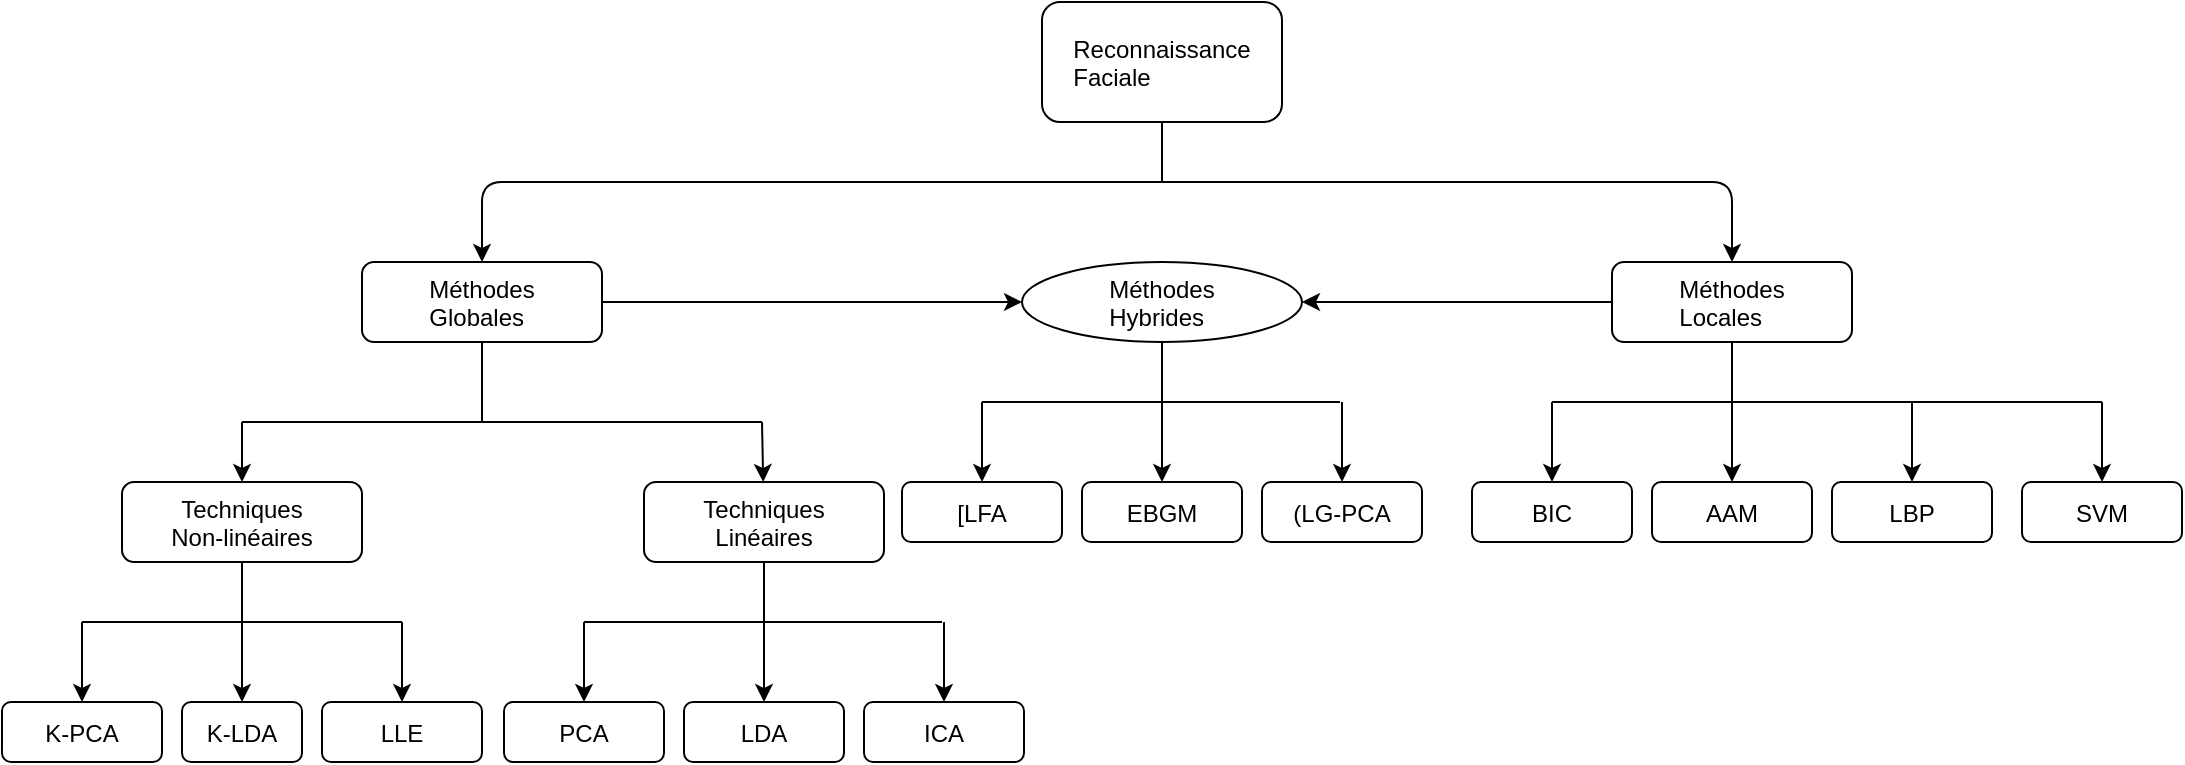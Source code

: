 <mxfile>
    <diagram id="ZP2gKDGlupzgjB8xruIG" name="Page-1">
        <mxGraphModel dx="1561" dy="657" grid="0" gridSize="10" guides="1" tooltips="1" connect="1" arrows="1" fold="1" page="1" pageScale="1" pageWidth="827" pageHeight="1169" background="#ffffff" math="0" shadow="0">
            <root>
                <mxCell id="0"/>
                <mxCell id="1" parent="0"/>
                <mxCell id="3" value="&lt;p style=&quot;margin: 0px; font-variant-numeric: normal; font-variant-east-asian: normal; font-stretch: normal; line-height: normal; text-align: start;&quot; class=&quot;p1&quot;&gt;&lt;font&gt;Reconnaissance&lt;/font&gt;&lt;/p&gt;&lt;p style=&quot;margin: 0px; font-variant-numeric: normal; font-variant-east-asian: normal; font-stretch: normal; line-height: normal; text-align: start;&quot; class=&quot;p1&quot;&gt;&lt;font&gt;Faciale&lt;/font&gt;&lt;/p&gt;" style="rounded=1;whiteSpace=wrap;html=1;labelBackgroundColor=none;labelBorderColor=none;fillColor=none;strokeColor=#000000;fontColor=#000000;" vertex="1" parent="1">
                    <mxGeometry x="300" y="20" width="120" height="60" as="geometry"/>
                </mxCell>
                <mxCell id="5" value="" style="endArrow=none;html=1;fontColor=#000000;entryX=0.5;entryY=1;entryDx=0;entryDy=0;labelBackgroundColor=none;labelBorderColor=none;fillColor=none;strokeColor=#000000;" edge="1" parent="1" target="3">
                    <mxGeometry width="50" height="50" relative="1" as="geometry">
                        <mxPoint x="360" y="110" as="sourcePoint"/>
                        <mxPoint x="485" y="190" as="targetPoint"/>
                    </mxGeometry>
                </mxCell>
                <mxCell id="7" value="" style="endArrow=none;html=1;fontColor=#000000;labelBackgroundColor=none;labelBorderColor=none;fillColor=none;strokeColor=#000000;" edge="1" parent="1">
                    <mxGeometry width="50" height="50" relative="1" as="geometry">
                        <mxPoint x="80" y="110" as="sourcePoint"/>
                        <mxPoint x="520" y="110" as="targetPoint"/>
                        <Array as="points">
                            <mxPoint x="300" y="110"/>
                        </Array>
                    </mxGeometry>
                </mxCell>
                <mxCell id="8" value="" style="endArrow=classic;html=1;fontColor=#000000;entryX=0.5;entryY=0;entryDx=0;entryDy=0;labelBackgroundColor=none;labelBorderColor=none;fillColor=none;strokeColor=#000000;" edge="1" parent="1" target="11">
                    <mxGeometry width="50" height="50" relative="1" as="geometry">
                        <mxPoint x="80" y="110" as="sourcePoint"/>
                        <mxPoint x="200" y="130" as="targetPoint"/>
                        <Array as="points">
                            <mxPoint x="20" y="110"/>
                        </Array>
                    </mxGeometry>
                </mxCell>
                <mxCell id="13" value="" style="edgeStyle=none;html=1;fontColor=#000000;labelBackgroundColor=none;labelBorderColor=none;fillColor=none;strokeColor=#000000;" edge="1" parent="1" source="11" target="12">
                    <mxGeometry relative="1" as="geometry"/>
                </mxCell>
                <mxCell id="17" value="" style="edgeStyle=none;html=1;fontColor=#000000;entryX=0.5;entryY=0;entryDx=0;entryDy=0;labelBackgroundColor=none;labelBorderColor=none;fillColor=none;strokeColor=#000000;" edge="1" parent="1" target="16">
                    <mxGeometry relative="1" as="geometry">
                        <mxPoint x="-100" y="230" as="sourcePoint"/>
                        <mxPoint x="-60" y="270" as="targetPoint"/>
                    </mxGeometry>
                </mxCell>
                <mxCell id="19" value="" style="edgeStyle=none;html=1;fontColor=#000000;labelBackgroundColor=none;labelBorderColor=none;fillColor=none;strokeColor=#000000;" edge="1" parent="1" target="18">
                    <mxGeometry relative="1" as="geometry">
                        <mxPoint x="160" y="230" as="sourcePoint"/>
                    </mxGeometry>
                </mxCell>
                <mxCell id="11" value="&lt;p style=&quot;margin: 0px; font-variant-numeric: normal; font-variant-east-asian: normal; font-stretch: normal; line-height: normal; text-align: start;&quot; class=&quot;p1&quot;&gt;Méthodes&lt;/p&gt;&lt;p style=&quot;margin: 0px; font-variant-numeric: normal; font-variant-east-asian: normal; font-stretch: normal; line-height: normal; text-align: start;&quot; class=&quot;p1&quot;&gt;Globales&lt;/p&gt;" style="rounded=1;whiteSpace=wrap;html=1;labelBackgroundColor=none;labelBorderColor=none;fillColor=none;strokeColor=#000000;fontColor=#000000;" vertex="1" parent="1">
                    <mxGeometry x="-40" y="150" width="120" height="40" as="geometry"/>
                </mxCell>
                <mxCell id="12" value="&lt;p style=&quot;margin: 0px; font-variant-numeric: normal; font-variant-east-asian: normal; font-stretch: normal; line-height: normal; text-align: start;&quot; class=&quot;p1&quot;&gt;Méthodes&lt;/p&gt;&lt;p style=&quot;margin: 0px; font-variant-numeric: normal; font-variant-east-asian: normal; font-stretch: normal; line-height: normal; text-align: start;&quot; class=&quot;p1&quot;&gt;Hybrides&lt;/p&gt;" style="ellipse;whiteSpace=wrap;html=1;rounded=1;labelBackgroundColor=none;labelBorderColor=none;fillColor=none;strokeColor=#000000;fontColor=#000000;" vertex="1" parent="1">
                    <mxGeometry x="290" y="150" width="140" height="40" as="geometry"/>
                </mxCell>
                <mxCell id="42" style="edgeStyle=none;html=1;fontColor=#000000;entryX=0.5;entryY=0;entryDx=0;entryDy=0;labelBackgroundColor=none;labelBorderColor=none;fillColor=none;strokeColor=#000000;" edge="1" parent="1" target="14">
                    <mxGeometry relative="1" as="geometry">
                        <mxPoint x="600" y="110.0" as="targetPoint"/>
                        <mxPoint x="520" y="110" as="sourcePoint"/>
                        <Array as="points">
                            <mxPoint x="645" y="110"/>
                        </Array>
                    </mxGeometry>
                </mxCell>
                <mxCell id="14" value="&lt;p style=&quot;margin: 0px; font-variant-numeric: normal; font-variant-east-asian: normal; font-stretch: normal; line-height: normal; text-align: start;&quot; class=&quot;p1&quot;&gt;Méthodes&lt;/p&gt;&lt;p style=&quot;margin: 0px; font-variant-numeric: normal; font-variant-east-asian: normal; font-stretch: normal; line-height: normal; text-align: start;&quot; class=&quot;p1&quot;&gt;Locales&lt;/p&gt;" style="rounded=1;whiteSpace=wrap;html=1;labelBackgroundColor=none;labelBorderColor=none;fillColor=none;strokeColor=#000000;fontColor=#000000;" vertex="1" parent="1">
                    <mxGeometry x="585" y="150" width="120" height="40" as="geometry"/>
                </mxCell>
                <mxCell id="15" value="" style="endArrow=classic;html=1;fontColor=#000000;exitX=0;exitY=0.5;exitDx=0;exitDy=0;entryX=1;entryY=0.5;entryDx=0;entryDy=0;labelBackgroundColor=none;labelBorderColor=none;fillColor=none;strokeColor=#000000;" edge="1" parent="1" source="14" target="12">
                    <mxGeometry width="50" height="50" relative="1" as="geometry">
                        <mxPoint x="435" y="110" as="sourcePoint"/>
                        <mxPoint x="485" y="60" as="targetPoint"/>
                    </mxGeometry>
                </mxCell>
                <mxCell id="23" value="" style="edgeStyle=none;html=1;fontColor=#000000;labelBackgroundColor=none;labelBorderColor=none;fillColor=none;strokeColor=#000000;" edge="1" parent="1" target="22">
                    <mxGeometry relative="1" as="geometry">
                        <mxPoint x="-180" y="330" as="sourcePoint"/>
                    </mxGeometry>
                </mxCell>
                <mxCell id="16" value="&lt;p style=&quot;margin: 0px; font-variant-numeric: normal; font-variant-east-asian: normal; font-stretch: normal; line-height: normal;&quot; class=&quot;p1&quot;&gt;Techniques&lt;/p&gt;&lt;p style=&quot;margin: 0px; font-variant-numeric: normal; font-variant-east-asian: normal; font-stretch: normal; line-height: normal;&quot; class=&quot;p1&quot;&gt;Non-linéaires&lt;/p&gt;" style="rounded=1;whiteSpace=wrap;html=1;align=center;labelBackgroundColor=none;labelBorderColor=none;fillColor=none;strokeColor=#000000;fontColor=#000000;" vertex="1" parent="1">
                    <mxGeometry x="-160" y="260" width="120" height="40" as="geometry"/>
                </mxCell>
                <mxCell id="18" value="&lt;p style=&quot;margin: 0px; font-variant-numeric: normal; font-variant-east-asian: normal; font-stretch: normal; line-height: normal;&quot; class=&quot;p1&quot;&gt;Techniques&lt;/p&gt;&lt;p style=&quot;margin: 0px; font-variant-numeric: normal; font-variant-east-asian: normal; font-stretch: normal; line-height: normal;&quot; class=&quot;p1&quot;&gt;Linéaires&lt;/p&gt;" style="rounded=1;whiteSpace=wrap;html=1;align=center;labelBackgroundColor=none;labelBorderColor=none;fillColor=none;strokeColor=#000000;fontColor=#000000;" vertex="1" parent="1">
                    <mxGeometry x="101" y="260" width="120" height="40" as="geometry"/>
                </mxCell>
                <mxCell id="20" value="" style="endArrow=none;html=1;fontColor=#000000;entryX=0.5;entryY=1;entryDx=0;entryDy=0;labelBackgroundColor=none;labelBorderColor=none;fillColor=none;strokeColor=#000000;" edge="1" parent="1" target="11">
                    <mxGeometry width="50" height="50" relative="1" as="geometry">
                        <mxPoint x="20" y="230" as="sourcePoint"/>
                        <mxPoint x="270" y="210" as="targetPoint"/>
                        <Array as="points">
                            <mxPoint x="20" y="210"/>
                        </Array>
                    </mxGeometry>
                </mxCell>
                <mxCell id="21" value="" style="endArrow=none;html=1;fontColor=#000000;labelBackgroundColor=none;labelBorderColor=none;fillColor=none;strokeColor=#000000;" edge="1" parent="1">
                    <mxGeometry width="50" height="50" relative="1" as="geometry">
                        <mxPoint x="-100" y="230" as="sourcePoint"/>
                        <mxPoint x="160" y="230" as="targetPoint"/>
                    </mxGeometry>
                </mxCell>
                <mxCell id="25" value="" style="edgeStyle=none;html=1;fontColor=#000000;labelBackgroundColor=none;labelBorderColor=none;fillColor=none;strokeColor=#000000;" edge="1" parent="1" target="24">
                    <mxGeometry relative="1" as="geometry">
                        <mxPoint x="-100" y="330" as="sourcePoint"/>
                    </mxGeometry>
                </mxCell>
                <mxCell id="22" value="&lt;p style=&quot;margin: 0px; font-variant-numeric: normal; font-variant-east-asian: normal; font-stretch: normal; line-height: normal; text-align: start;&quot; class=&quot;p1&quot;&gt;K-PCA&lt;/p&gt;" style="whiteSpace=wrap;html=1;rounded=1;labelBackgroundColor=none;labelBorderColor=none;fillColor=none;strokeColor=#000000;fontColor=#000000;" vertex="1" parent="1">
                    <mxGeometry x="-220" y="370" width="80" height="30" as="geometry"/>
                </mxCell>
                <mxCell id="27" value="" style="edgeStyle=none;html=1;fontColor=#000000;labelBackgroundColor=none;labelBorderColor=none;fillColor=none;strokeColor=#000000;" edge="1" parent="1" target="26">
                    <mxGeometry relative="1" as="geometry">
                        <mxPoint x="-20" y="330" as="sourcePoint"/>
                    </mxGeometry>
                </mxCell>
                <mxCell id="24" value="&lt;p style=&quot;margin: 0px; font-variant-numeric: normal; font-variant-east-asian: normal; font-stretch: normal; line-height: normal; text-align: start;&quot; class=&quot;p1&quot;&gt;K-LDA&lt;/p&gt;" style="whiteSpace=wrap;html=1;rounded=1;labelBackgroundColor=none;labelBorderColor=none;fillColor=none;strokeColor=#000000;fontColor=#000000;" vertex="1" parent="1">
                    <mxGeometry x="-130" y="370" width="60" height="30" as="geometry"/>
                </mxCell>
                <mxCell id="26" value="&lt;p style=&quot;margin: 0px; font-variant-numeric: normal; font-variant-east-asian: normal; font-stretch: normal; line-height: normal; text-align: start;&quot; class=&quot;p1&quot;&gt;LLE&lt;/p&gt;" style="whiteSpace=wrap;html=1;rounded=1;labelBackgroundColor=none;labelBorderColor=none;fillColor=none;strokeColor=#000000;fontColor=#000000;" vertex="1" parent="1">
                    <mxGeometry x="-60" y="370" width="80" height="30" as="geometry"/>
                </mxCell>
                <mxCell id="28" value="" style="endArrow=none;html=1;fontColor=#000000;labelBackgroundColor=none;labelBorderColor=none;fillColor=none;strokeColor=#000000;" edge="1" parent="1">
                    <mxGeometry width="50" height="50" relative="1" as="geometry">
                        <mxPoint x="-180" y="330" as="sourcePoint"/>
                        <mxPoint x="-20" y="330" as="targetPoint"/>
                    </mxGeometry>
                </mxCell>
                <mxCell id="29" value="" style="endArrow=none;html=1;fontColor=#000000;entryX=0.5;entryY=1;entryDx=0;entryDy=0;labelBackgroundColor=none;labelBorderColor=none;fillColor=none;strokeColor=#000000;" edge="1" parent="1" target="16">
                    <mxGeometry width="50" height="50" relative="1" as="geometry">
                        <mxPoint x="-100" y="330" as="sourcePoint"/>
                        <mxPoint x="-40" y="340" as="targetPoint"/>
                    </mxGeometry>
                </mxCell>
                <mxCell id="30" value="" style="edgeStyle=none;html=1;fontColor=#000000;labelBackgroundColor=none;labelBorderColor=none;fillColor=none;strokeColor=#000000;" edge="1" parent="1" target="32">
                    <mxGeometry relative="1" as="geometry">
                        <mxPoint x="71" y="330" as="sourcePoint"/>
                    </mxGeometry>
                </mxCell>
                <mxCell id="31" value="" style="edgeStyle=none;html=1;fontColor=#000000;labelBackgroundColor=none;labelBorderColor=none;fillColor=none;strokeColor=#000000;" edge="1" parent="1" target="34">
                    <mxGeometry relative="1" as="geometry">
                        <mxPoint x="161" y="330" as="sourcePoint"/>
                        <Array as="points"/>
                    </mxGeometry>
                </mxCell>
                <mxCell id="32" value="&lt;p style=&quot;margin: 0px; font-variant-numeric: normal; font-variant-east-asian: normal; font-stretch: normal; line-height: normal; text-align: start;&quot; class=&quot;p1&quot;&gt;PCA&lt;/p&gt;" style="whiteSpace=wrap;html=1;rounded=1;labelBackgroundColor=none;labelBorderColor=none;fillColor=none;strokeColor=#000000;fontColor=#000000;" vertex="1" parent="1">
                    <mxGeometry x="31" y="370" width="80" height="30" as="geometry"/>
                </mxCell>
                <mxCell id="34" value="&lt;p style=&quot;margin: 0px; font-variant-numeric: normal; font-variant-east-asian: normal; font-stretch: normal; line-height: normal; text-align: start;&quot; class=&quot;p1&quot;&gt;LDA&lt;/p&gt;" style="whiteSpace=wrap;html=1;rounded=1;labelBackgroundColor=none;labelBorderColor=none;fillColor=none;strokeColor=#000000;fontColor=#000000;" vertex="1" parent="1">
                    <mxGeometry x="121" y="370" width="80" height="30" as="geometry"/>
                </mxCell>
                <mxCell id="35" value="&lt;p style=&quot;margin: 0px; font-variant-numeric: normal; font-variant-east-asian: normal; font-stretch: normal; line-height: normal; text-align: start;&quot; class=&quot;p1&quot;&gt;ICA&lt;/p&gt;" style="whiteSpace=wrap;html=1;rounded=1;labelBackgroundColor=none;labelBorderColor=none;fillColor=none;strokeColor=#000000;fontColor=#000000;" vertex="1" parent="1">
                    <mxGeometry x="211" y="370" width="80" height="30" as="geometry"/>
                </mxCell>
                <mxCell id="36" value="" style="endArrow=none;html=1;fontColor=#000000;labelBackgroundColor=none;labelBorderColor=none;fillColor=none;strokeColor=#000000;" edge="1" parent="1">
                    <mxGeometry width="50" height="50" relative="1" as="geometry">
                        <mxPoint x="71" y="330" as="sourcePoint"/>
                        <mxPoint x="250" y="330" as="targetPoint"/>
                    </mxGeometry>
                </mxCell>
                <mxCell id="37" value="" style="endArrow=none;html=1;fontColor=#000000;entryX=0.5;entryY=1;entryDx=0;entryDy=0;labelBackgroundColor=none;labelBorderColor=none;fillColor=none;strokeColor=#000000;" edge="1" parent="1" target="18">
                    <mxGeometry width="50" height="50" relative="1" as="geometry">
                        <mxPoint x="161" y="330" as="sourcePoint"/>
                        <mxPoint x="-59" y="350" as="targetPoint"/>
                    </mxGeometry>
                </mxCell>
                <mxCell id="45" value="" style="edgeStyle=none;html=1;fontColor=#000000;labelBackgroundColor=none;labelBorderColor=none;fillColor=none;strokeColor=#000000;" edge="1" parent="1" target="47">
                    <mxGeometry relative="1" as="geometry">
                        <mxPoint x="270" y="220.0" as="sourcePoint"/>
                    </mxGeometry>
                </mxCell>
                <mxCell id="47" value="&lt;p style=&quot;margin: 0px; font-variant-numeric: normal; font-variant-east-asian: normal; font-stretch: normal; line-height: normal; text-align: start;&quot; class=&quot;p1&quot;&gt;[LFA&lt;/p&gt;" style="whiteSpace=wrap;html=1;rounded=1;labelBackgroundColor=none;labelBorderColor=none;fillColor=none;strokeColor=#000000;fontColor=#000000;" vertex="1" parent="1">
                    <mxGeometry x="230" y="260" width="80" height="30" as="geometry"/>
                </mxCell>
                <mxCell id="48" value="" style="edgeStyle=none;html=1;fontColor=#000000;labelBackgroundColor=none;labelBorderColor=none;fillColor=none;strokeColor=#000000;" edge="1" parent="1" target="50">
                    <mxGeometry relative="1" as="geometry">
                        <mxPoint x="450" y="220.0" as="sourcePoint"/>
                    </mxGeometry>
                </mxCell>
                <mxCell id="49" value="&lt;p style=&quot;margin: 0px; font-variant-numeric: normal; font-variant-east-asian: normal; font-stretch: normal; line-height: normal; text-align: start;&quot; class=&quot;p1&quot;&gt;EBGM&lt;/p&gt;" style="whiteSpace=wrap;html=1;rounded=1;labelBackgroundColor=none;labelBorderColor=none;fillColor=none;strokeColor=#000000;fontColor=#000000;" vertex="1" parent="1">
                    <mxGeometry x="320" y="260" width="80" height="30" as="geometry"/>
                </mxCell>
                <mxCell id="50" value="&lt;p style=&quot;margin: 0px; font-variant-numeric: normal; font-variant-east-asian: normal; font-stretch: normal; line-height: normal; text-align: start;&quot; class=&quot;p1&quot;&gt;(LG-PCA&lt;/p&gt;" style="whiteSpace=wrap;html=1;rounded=1;labelBackgroundColor=none;labelBorderColor=none;fillColor=none;strokeColor=#000000;fontColor=#000000;" vertex="1" parent="1">
                    <mxGeometry x="410" y="260" width="80" height="30" as="geometry"/>
                </mxCell>
                <mxCell id="51" value="" style="endArrow=none;html=1;fontColor=#000000;labelBackgroundColor=none;labelBorderColor=none;fillColor=none;strokeColor=#000000;" edge="1" parent="1">
                    <mxGeometry width="50" height="50" relative="1" as="geometry">
                        <mxPoint x="270" y="220.0" as="sourcePoint"/>
                        <mxPoint x="449" y="220.0" as="targetPoint"/>
                        <Array as="points"/>
                    </mxGeometry>
                </mxCell>
                <mxCell id="52" value="" style="endArrow=none;html=1;fontColor=#000000;entryX=0.5;entryY=1;entryDx=0;entryDy=0;labelBackgroundColor=none;labelBorderColor=none;fillColor=none;strokeColor=#000000;" edge="1" parent="1" target="12">
                    <mxGeometry width="50" height="50" relative="1" as="geometry">
                        <mxPoint x="360" y="220" as="sourcePoint"/>
                        <mxPoint x="360" y="190.0" as="targetPoint"/>
                    </mxGeometry>
                </mxCell>
                <mxCell id="53" value="" style="edgeStyle=none;html=1;fontColor=#000000;entryX=0.5;entryY=0;entryDx=0;entryDy=0;labelBackgroundColor=none;labelBorderColor=none;fillColor=none;strokeColor=#000000;" edge="1" parent="1" target="35">
                    <mxGeometry relative="1" as="geometry">
                        <mxPoint x="251" y="330" as="sourcePoint"/>
                        <mxPoint x="171" y="380.0" as="targetPoint"/>
                        <Array as="points"/>
                    </mxGeometry>
                </mxCell>
                <mxCell id="54" value="" style="edgeStyle=none;html=1;fontColor=#000000;entryX=0.5;entryY=0;entryDx=0;entryDy=0;labelBackgroundColor=none;labelBorderColor=none;fillColor=none;strokeColor=#000000;" edge="1" parent="1" target="49">
                    <mxGeometry relative="1" as="geometry">
                        <mxPoint x="360" y="220" as="sourcePoint"/>
                        <mxPoint x="181" y="390.0" as="targetPoint"/>
                        <Array as="points"/>
                    </mxGeometry>
                </mxCell>
                <mxCell id="55" value="" style="edgeStyle=none;html=1;fontColor=#000000;labelBackgroundColor=none;labelBorderColor=none;fillColor=none;strokeColor=#000000;" edge="1" parent="1" target="56">
                    <mxGeometry relative="1" as="geometry">
                        <mxPoint x="555" y="220.0" as="sourcePoint"/>
                    </mxGeometry>
                </mxCell>
                <mxCell id="56" value="&lt;p style=&quot;margin: 0px; font-variant-numeric: normal; font-variant-east-asian: normal; font-stretch: normal; line-height: normal; text-align: start;&quot; class=&quot;p1&quot;&gt;BIC&lt;/p&gt;" style="whiteSpace=wrap;html=1;rounded=1;labelBackgroundColor=none;labelBorderColor=none;fillColor=none;strokeColor=#000000;fontColor=#000000;" vertex="1" parent="1">
                    <mxGeometry x="515" y="260" width="80" height="30" as="geometry"/>
                </mxCell>
                <mxCell id="57" value="" style="edgeStyle=none;html=1;fontColor=#000000;labelBackgroundColor=none;labelBorderColor=none;fillColor=none;strokeColor=#000000;" edge="1" parent="1" target="59">
                    <mxGeometry relative="1" as="geometry">
                        <mxPoint x="830" y="220" as="sourcePoint"/>
                    </mxGeometry>
                </mxCell>
                <mxCell id="58" value="&lt;p style=&quot;margin: 0px; font-variant-numeric: normal; font-variant-east-asian: normal; font-stretch: normal; line-height: normal; text-align: start;&quot; class=&quot;p1&quot;&gt;AAM&lt;/p&gt;" style="whiteSpace=wrap;html=1;rounded=1;labelBackgroundColor=none;labelBorderColor=none;fillColor=none;strokeColor=#000000;fontColor=#000000;" vertex="1" parent="1">
                    <mxGeometry x="605" y="260" width="80" height="30" as="geometry"/>
                </mxCell>
                <mxCell id="59" value="&lt;p style=&quot;margin: 0px; font-variant-numeric: normal; font-variant-east-asian: normal; font-stretch: normal; line-height: normal; text-align: start;&quot; class=&quot;p1&quot;&gt;SVM&lt;/p&gt;" style="whiteSpace=wrap;html=1;rounded=1;labelBackgroundColor=none;labelBorderColor=none;fillColor=none;strokeColor=#000000;fontColor=#000000;" vertex="1" parent="1">
                    <mxGeometry x="790" y="260" width="80" height="30" as="geometry"/>
                </mxCell>
                <mxCell id="60" value="" style="endArrow=none;html=1;fontColor=#000000;labelBackgroundColor=none;labelBorderColor=none;fillColor=none;strokeColor=#000000;" edge="1" parent="1">
                    <mxGeometry width="50" height="50" relative="1" as="geometry">
                        <mxPoint x="555" y="220.0" as="sourcePoint"/>
                        <mxPoint x="830" y="220" as="targetPoint"/>
                        <Array as="points"/>
                    </mxGeometry>
                </mxCell>
                <mxCell id="61" value="" style="endArrow=none;html=1;fontColor=#000000;entryX=0.5;entryY=1;entryDx=0;entryDy=0;labelBackgroundColor=none;labelBorderColor=none;fillColor=none;strokeColor=#000000;" edge="1" parent="1" target="14">
                    <mxGeometry width="50" height="50" relative="1" as="geometry">
                        <mxPoint x="645" y="220.0" as="sourcePoint"/>
                        <mxPoint x="645" y="190.0" as="targetPoint"/>
                    </mxGeometry>
                </mxCell>
                <mxCell id="62" value="" style="edgeStyle=none;html=1;fontColor=#000000;entryX=0.5;entryY=0;entryDx=0;entryDy=0;labelBackgroundColor=none;labelBorderColor=none;fillColor=none;strokeColor=#000000;" edge="1" parent="1" target="58">
                    <mxGeometry relative="1" as="geometry">
                        <mxPoint x="645" y="220.0" as="sourcePoint"/>
                        <mxPoint x="466" y="390.0" as="targetPoint"/>
                        <Array as="points"/>
                    </mxGeometry>
                </mxCell>
                <mxCell id="63" value="&lt;p style=&quot;margin: 0px; font-variant-numeric: normal; font-variant-east-asian: normal; font-stretch: normal; line-height: normal; text-align: start;&quot; class=&quot;p1&quot;&gt;LBP&lt;/p&gt;" style="whiteSpace=wrap;html=1;rounded=1;labelBackgroundColor=none;labelBorderColor=none;fillColor=none;strokeColor=#000000;fontColor=#000000;" vertex="1" parent="1">
                    <mxGeometry x="695" y="260" width="80" height="30" as="geometry"/>
                </mxCell>
                <mxCell id="64" value="" style="edgeStyle=none;html=1;fontColor=#000000;entryX=0.5;entryY=0;entryDx=0;entryDy=0;labelBackgroundColor=none;labelBorderColor=none;fillColor=none;strokeColor=#000000;" edge="1" parent="1" target="63">
                    <mxGeometry relative="1" as="geometry">
                        <mxPoint x="735" y="220" as="sourcePoint"/>
                        <mxPoint x="561" y="390.0" as="targetPoint"/>
                        <Array as="points"/>
                    </mxGeometry>
                </mxCell>
            </root>
        </mxGraphModel>
    </diagram>
</mxfile>